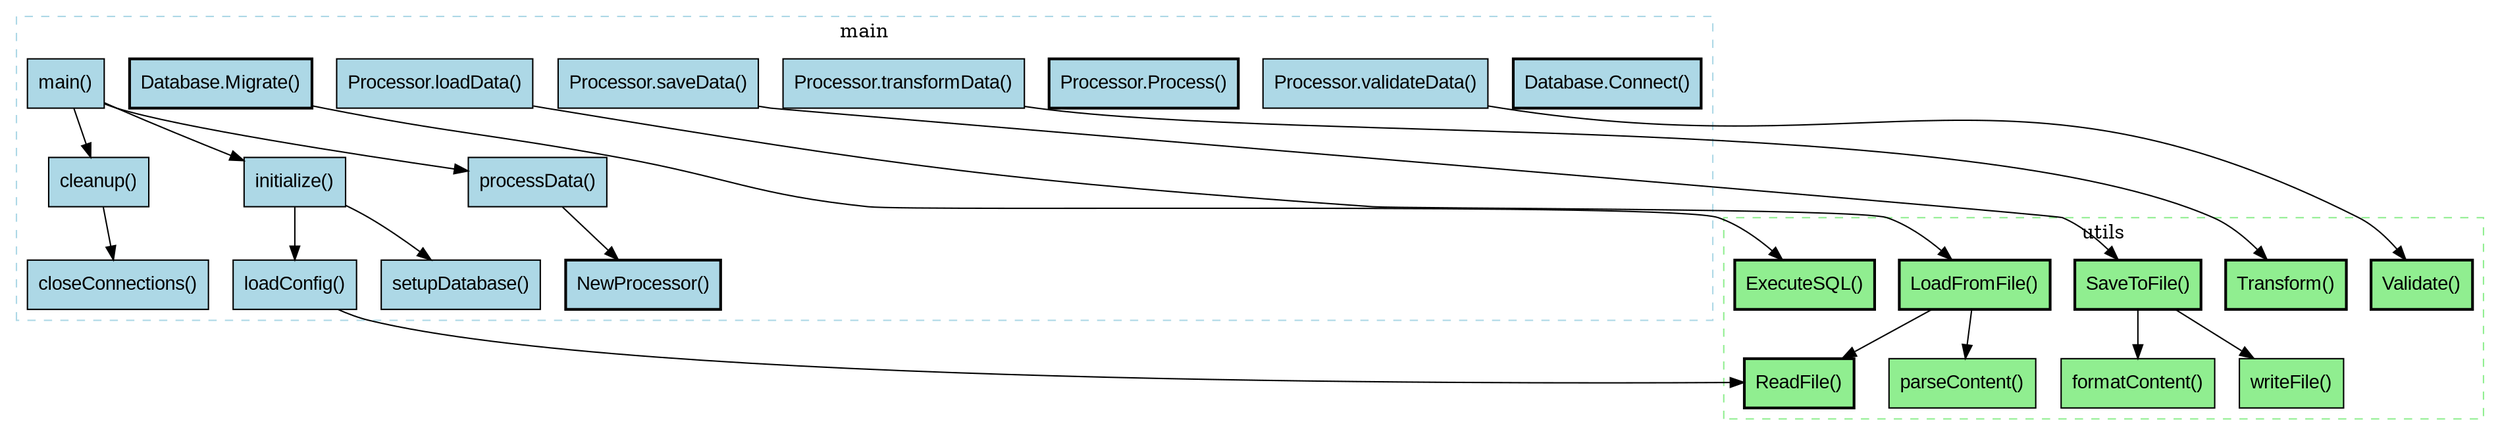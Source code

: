digraph callgraph {
    // Generated by dotgen - Go Callgraph Generator
    // https://github.com/callgraph/dotgen

    // Graph layout
    rankdir=TB;
    node [shape=box, style=rounded, fontname="Arial"];
    edge [fontname="Arial", fontsize=10];

    // Nodes (Functions)
    "main.Database.Connect" [label="Database.Connect()", style="filled,bold", fillcolor="lightblue"];
    "main.Database.Migrate" [label="Database.Migrate()", style="filled,bold", fillcolor="lightblue"];
    "main.NewProcessor" [label="NewProcessor()", style="filled,bold", fillcolor="lightblue"];
    "main.Processor.Process" [label="Processor.Process()", style="filled,bold", fillcolor="lightblue"];
    "main.Processor.loadData" [label="Processor.loadData()", style="filled", fillcolor="lightblue"];
    "main.Processor.saveData" [label="Processor.saveData()", style="filled", fillcolor="lightblue"];
    "main.Processor.transformData" [label="Processor.transformData()", style="filled", fillcolor="lightblue"];
    "main.Processor.validateData" [label="Processor.validateData()", style="filled", fillcolor="lightblue"];
    "main.cleanup" [label="cleanup()", style="filled", fillcolor="lightblue"];
    "main.closeConnections" [label="closeConnections()", style="filled", fillcolor="lightblue"];
    "main.initialize" [label="initialize()", style="filled", fillcolor="lightblue"];
    "main.loadConfig" [label="loadConfig()", style="filled", fillcolor="lightblue"];
    "main.main" [label="main()", style="filled", fillcolor="lightblue"];
    "main.processData" [label="processData()", style="filled", fillcolor="lightblue"];
    "main.setupDatabase" [label="setupDatabase()", style="filled", fillcolor="lightblue"];
    "utils.ExecuteSQL" [label="ExecuteSQL()", style="filled,bold", fillcolor="lightgreen"];
    "utils.LoadFromFile" [label="LoadFromFile()", style="filled,bold", fillcolor="lightgreen"];
    "utils.ReadFile" [label="ReadFile()", style="filled,bold", fillcolor="lightgreen"];
    "utils.SaveToFile" [label="SaveToFile()", style="filled,bold", fillcolor="lightgreen"];
    "utils.Transform" [label="Transform()", style="filled,bold", fillcolor="lightgreen"];
    "utils.Validate" [label="Validate()", style="filled,bold", fillcolor="lightgreen"];
    "utils.formatContent" [label="formatContent()", style="filled", fillcolor="lightgreen"];
    "utils.parseContent" [label="parseContent()", style="filled", fillcolor="lightgreen"];
    "utils.writeFile" [label="writeFile()", style="filled", fillcolor="lightgreen"];

    // Edges (Function Calls)
    "main.Database.Migrate" -> "utils.ExecuteSQL";
    "main.Processor.loadData" -> "utils.LoadFromFile";
    "main.Processor.saveData" -> "utils.SaveToFile";
    "main.Processor.transformData" -> "utils.Transform";
    "main.Processor.validateData" -> "utils.Validate";
    "main.cleanup" -> "main.closeConnections";
    "main.initialize" -> "main.loadConfig";
    "main.initialize" -> "main.setupDatabase";
    "main.loadConfig" -> "utils.ReadFile";
    "main.main" -> "main.cleanup";
    "main.main" -> "main.initialize";
    "main.main" -> "main.processData";
    "main.processData" -> "main.NewProcessor";
    "utils.LoadFromFile" -> "utils.ReadFile";
    "utils.LoadFromFile" -> "utils.parseContent";
    "utils.SaveToFile" -> "utils.formatContent";
    "utils.SaveToFile" -> "utils.writeFile";

    // Package clusters
    subgraph cluster_0 {
        label="main";
        style=dashed;
        color="lightblue";
        "main.Processor.Process";
        "main.Processor.transformData";
        "main.initialize";
        "main.setupDatabase";
        "main.Processor.validateData";
        "main.main";
        "main.processData";
        "main.NewProcessor";
        "main.Processor.loadData";
        "main.loadConfig";
        "main.closeConnections";
        "main.Database.Connect";
        "main.Processor.saveData";
        "main.cleanup";
        "main.Database.Migrate";
    }
    subgraph cluster_1 {
        label="utils";
        style=dashed;
        color="lightgreen";
        "utils.SaveToFile";
        "utils.writeFile";
        "utils.ReadFile";
        "utils.Validate";
        "utils.Transform";
        "utils.parseContent";
        "utils.formatContent";
        "utils.ExecuteSQL";
        "utils.LoadFromFile";
    }
}
